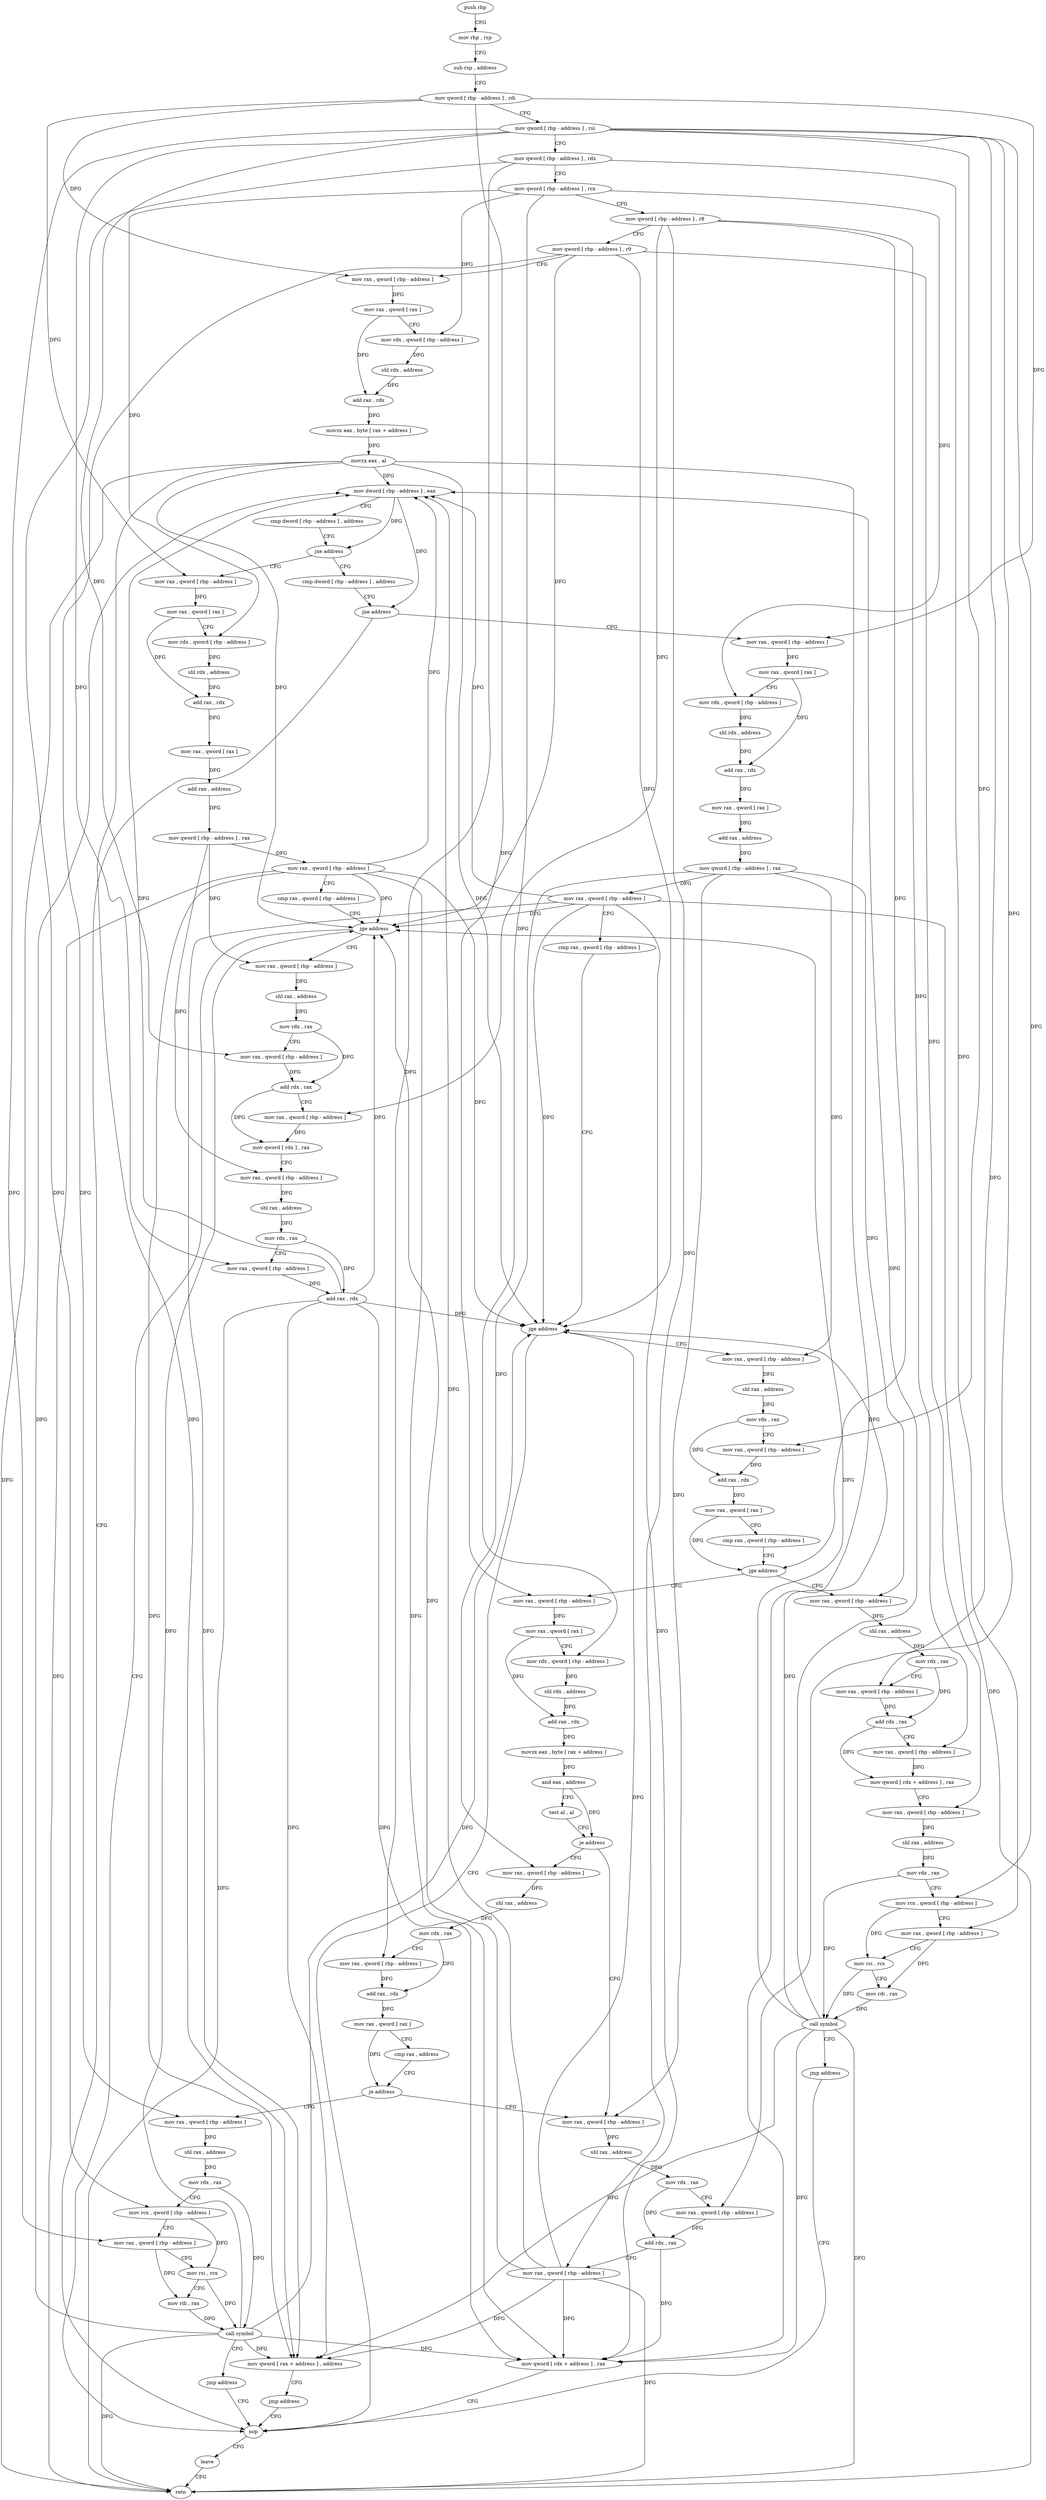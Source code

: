 digraph "func" {
"4428828" [label = "push rbp" ]
"4428829" [label = "mov rbp , rsp" ]
"4428832" [label = "sub rsp , address" ]
"4428836" [label = "mov qword [ rbp - address ] , rdi" ]
"4428840" [label = "mov qword [ rbp - address ] , rsi" ]
"4428844" [label = "mov qword [ rbp - address ] , rdx" ]
"4428848" [label = "mov qword [ rbp - address ] , rcx" ]
"4428852" [label = "mov qword [ rbp - address ] , r8" ]
"4428856" [label = "mov qword [ rbp - address ] , r9" ]
"4428860" [label = "mov rax , qword [ rbp - address ]" ]
"4428864" [label = "mov rax , qword [ rax ]" ]
"4428867" [label = "mov rdx , qword [ rbp - address ]" ]
"4428871" [label = "shl rdx , address" ]
"4428875" [label = "add rax , rdx" ]
"4428878" [label = "movzx eax , byte [ rax + address ]" ]
"4428882" [label = "movzx eax , al" ]
"4428885" [label = "mov dword [ rbp - address ] , eax" ]
"4428888" [label = "cmp dword [ rbp - address ] , address" ]
"4428892" [label = "jne address" ]
"4428993" [label = "cmp dword [ rbp - address ] , address" ]
"4428894" [label = "mov rax , qword [ rbp - address ]" ]
"4428997" [label = "jne address" ]
"4429245" [label = "nop" ]
"4429003" [label = "mov rax , qword [ rbp - address ]" ]
"4428898" [label = "mov rax , qword [ rax ]" ]
"4428901" [label = "mov rdx , qword [ rbp - address ]" ]
"4428905" [label = "shl rdx , address" ]
"4428909" [label = "add rax , rdx" ]
"4428912" [label = "mov rax , qword [ rax ]" ]
"4428915" [label = "add rax , address" ]
"4428919" [label = "mov qword [ rbp - address ] , rax" ]
"4428923" [label = "mov rax , qword [ rbp - address ]" ]
"4428927" [label = "cmp rax , qword [ rbp - address ]" ]
"4428931" [label = "jge address" ]
"4428937" [label = "mov rax , qword [ rbp - address ]" ]
"4429246" [label = "leave" ]
"4429247" [label = "retn" ]
"4429007" [label = "mov rax , qword [ rax ]" ]
"4429010" [label = "mov rdx , qword [ rbp - address ]" ]
"4429014" [label = "shl rdx , address" ]
"4429018" [label = "add rax , rdx" ]
"4429021" [label = "mov rax , qword [ rax ]" ]
"4429024" [label = "add rax , address" ]
"4429028" [label = "mov qword [ rbp - address ] , rax" ]
"4429032" [label = "mov rax , qword [ rbp - address ]" ]
"4429036" [label = "cmp rax , qword [ rbp - address ]" ]
"4429040" [label = "jge address" ]
"4429046" [label = "mov rax , qword [ rbp - address ]" ]
"4428941" [label = "shl rax , address" ]
"4428945" [label = "mov rdx , rax" ]
"4428948" [label = "mov rax , qword [ rbp - address ]" ]
"4428952" [label = "add rdx , rax" ]
"4428955" [label = "mov rax , qword [ rbp - address ]" ]
"4428959" [label = "mov qword [ rdx ] , rax" ]
"4428962" [label = "mov rax , qword [ rbp - address ]" ]
"4428966" [label = "shl rax , address" ]
"4428970" [label = "mov rdx , rax" ]
"4428973" [label = "mov rax , qword [ rbp - address ]" ]
"4428977" [label = "add rax , rdx" ]
"4428980" [label = "mov qword [ rax + address ] , address" ]
"4428988" [label = "jmp address" ]
"4429050" [label = "shl rax , address" ]
"4429054" [label = "mov rdx , rax" ]
"4429057" [label = "mov rax , qword [ rbp - address ]" ]
"4429061" [label = "add rax , rdx" ]
"4429064" [label = "mov rax , qword [ rax ]" ]
"4429067" [label = "cmp rax , qword [ rbp - address ]" ]
"4429071" [label = "jge address" ]
"4429131" [label = "mov rax , qword [ rbp - address ]" ]
"4429073" [label = "mov rax , qword [ rbp - address ]" ]
"4429135" [label = "mov rax , qword [ rax ]" ]
"4429138" [label = "mov rdx , qword [ rbp - address ]" ]
"4429142" [label = "shl rdx , address" ]
"4429146" [label = "add rax , rdx" ]
"4429149" [label = "movzx eax , byte [ rax + address ]" ]
"4429153" [label = "and eax , address" ]
"4429156" [label = "test al , al" ]
"4429158" [label = "je address" ]
"4429219" [label = "mov rax , qword [ rbp - address ]" ]
"4429160" [label = "mov rax , qword [ rbp - address ]" ]
"4429077" [label = "shl rax , address" ]
"4429081" [label = "mov rdx , rax" ]
"4429084" [label = "mov rax , qword [ rbp - address ]" ]
"4429088" [label = "add rdx , rax" ]
"4429091" [label = "mov rax , qword [ rbp - address ]" ]
"4429095" [label = "mov qword [ rdx + address ] , rax" ]
"4429099" [label = "mov rax , qword [ rbp - address ]" ]
"4429103" [label = "shl rax , address" ]
"4429107" [label = "mov rdx , rax" ]
"4429110" [label = "mov rcx , qword [ rbp - address ]" ]
"4429114" [label = "mov rax , qword [ rbp - address ]" ]
"4429118" [label = "mov rsi , rcx" ]
"4429121" [label = "mov rdi , rax" ]
"4429124" [label = "call symbol" ]
"4429129" [label = "jmp address" ]
"4429223" [label = "shl rax , address" ]
"4429227" [label = "mov rdx , rax" ]
"4429230" [label = "mov rax , qword [ rbp - address ]" ]
"4429234" [label = "add rdx , rax" ]
"4429237" [label = "mov rax , qword [ rbp - address ]" ]
"4429241" [label = "mov qword [ rdx + address ] , rax" ]
"4429164" [label = "shl rax , address" ]
"4429168" [label = "mov rdx , rax" ]
"4429171" [label = "mov rax , qword [ rbp - address ]" ]
"4429175" [label = "add rax , rdx" ]
"4429178" [label = "mov rax , qword [ rax ]" ]
"4429181" [label = "cmp rax , address" ]
"4429185" [label = "je address" ]
"4429187" [label = "mov rax , qword [ rbp - address ]" ]
"4429191" [label = "shl rax , address" ]
"4429195" [label = "mov rdx , rax" ]
"4429198" [label = "mov rcx , qword [ rbp - address ]" ]
"4429202" [label = "mov rax , qword [ rbp - address ]" ]
"4429206" [label = "mov rsi , rcx" ]
"4429209" [label = "mov rdi , rax" ]
"4429212" [label = "call symbol" ]
"4429217" [label = "jmp address" ]
"4428828" -> "4428829" [ label = "CFG" ]
"4428829" -> "4428832" [ label = "CFG" ]
"4428832" -> "4428836" [ label = "CFG" ]
"4428836" -> "4428840" [ label = "CFG" ]
"4428836" -> "4428860" [ label = "DFG" ]
"4428836" -> "4428894" [ label = "DFG" ]
"4428836" -> "4429003" [ label = "DFG" ]
"4428836" -> "4429131" [ label = "DFG" ]
"4428840" -> "4428844" [ label = "CFG" ]
"4428840" -> "4428948" [ label = "DFG" ]
"4428840" -> "4428973" [ label = "DFG" ]
"4428840" -> "4429057" [ label = "DFG" ]
"4428840" -> "4429084" [ label = "DFG" ]
"4428840" -> "4429110" [ label = "DFG" ]
"4428840" -> "4429230" [ label = "DFG" ]
"4428840" -> "4429202" [ label = "DFG" ]
"4428844" -> "4428848" [ label = "CFG" ]
"4428844" -> "4429114" [ label = "DFG" ]
"4428844" -> "4429171" [ label = "DFG" ]
"4428844" -> "4429198" [ label = "DFG" ]
"4428848" -> "4428852" [ label = "CFG" ]
"4428848" -> "4428867" [ label = "DFG" ]
"4428848" -> "4428901" [ label = "DFG" ]
"4428848" -> "4429010" [ label = "DFG" ]
"4428848" -> "4429138" [ label = "DFG" ]
"4428852" -> "4428856" [ label = "CFG" ]
"4428852" -> "4428955" [ label = "DFG" ]
"4428852" -> "4429071" [ label = "DFG" ]
"4428852" -> "4429091" [ label = "DFG" ]
"4428852" -> "4429237" [ label = "DFG" ]
"4428856" -> "4428860" [ label = "CFG" ]
"4428856" -> "4428931" [ label = "DFG" ]
"4428856" -> "4429040" [ label = "DFG" ]
"4428856" -> "4429099" [ label = "DFG" ]
"4428856" -> "4429187" [ label = "DFG" ]
"4428860" -> "4428864" [ label = "DFG" ]
"4428864" -> "4428867" [ label = "CFG" ]
"4428864" -> "4428875" [ label = "DFG" ]
"4428867" -> "4428871" [ label = "DFG" ]
"4428871" -> "4428875" [ label = "DFG" ]
"4428875" -> "4428878" [ label = "DFG" ]
"4428878" -> "4428882" [ label = "DFG" ]
"4428882" -> "4428885" [ label = "DFG" ]
"4428882" -> "4428931" [ label = "DFG" ]
"4428882" -> "4429247" [ label = "DFG" ]
"4428882" -> "4429040" [ label = "DFG" ]
"4428882" -> "4428980" [ label = "DFG" ]
"4428882" -> "4429241" [ label = "DFG" ]
"4428885" -> "4428888" [ label = "CFG" ]
"4428885" -> "4428892" [ label = "DFG" ]
"4428885" -> "4428997" [ label = "DFG" ]
"4428888" -> "4428892" [ label = "CFG" ]
"4428892" -> "4428993" [ label = "CFG" ]
"4428892" -> "4428894" [ label = "CFG" ]
"4428993" -> "4428997" [ label = "CFG" ]
"4428894" -> "4428898" [ label = "DFG" ]
"4428997" -> "4429245" [ label = "CFG" ]
"4428997" -> "4429003" [ label = "CFG" ]
"4429245" -> "4429246" [ label = "CFG" ]
"4429003" -> "4429007" [ label = "DFG" ]
"4428898" -> "4428901" [ label = "CFG" ]
"4428898" -> "4428909" [ label = "DFG" ]
"4428901" -> "4428905" [ label = "DFG" ]
"4428905" -> "4428909" [ label = "DFG" ]
"4428909" -> "4428912" [ label = "DFG" ]
"4428912" -> "4428915" [ label = "DFG" ]
"4428915" -> "4428919" [ label = "DFG" ]
"4428919" -> "4428923" [ label = "DFG" ]
"4428919" -> "4428937" [ label = "DFG" ]
"4428919" -> "4428962" [ label = "DFG" ]
"4428923" -> "4428927" [ label = "CFG" ]
"4428923" -> "4428885" [ label = "DFG" ]
"4428923" -> "4428931" [ label = "DFG" ]
"4428923" -> "4429247" [ label = "DFG" ]
"4428923" -> "4429040" [ label = "DFG" ]
"4428923" -> "4428980" [ label = "DFG" ]
"4428923" -> "4429241" [ label = "DFG" ]
"4428927" -> "4428931" [ label = "CFG" ]
"4428931" -> "4429245" [ label = "CFG" ]
"4428931" -> "4428937" [ label = "CFG" ]
"4428937" -> "4428941" [ label = "DFG" ]
"4429246" -> "4429247" [ label = "CFG" ]
"4429007" -> "4429010" [ label = "CFG" ]
"4429007" -> "4429018" [ label = "DFG" ]
"4429010" -> "4429014" [ label = "DFG" ]
"4429014" -> "4429018" [ label = "DFG" ]
"4429018" -> "4429021" [ label = "DFG" ]
"4429021" -> "4429024" [ label = "DFG" ]
"4429024" -> "4429028" [ label = "DFG" ]
"4429028" -> "4429032" [ label = "DFG" ]
"4429028" -> "4429046" [ label = "DFG" ]
"4429028" -> "4429073" [ label = "DFG" ]
"4429028" -> "4429219" [ label = "DFG" ]
"4429028" -> "4429160" [ label = "DFG" ]
"4429032" -> "4429036" [ label = "CFG" ]
"4429032" -> "4428885" [ label = "DFG" ]
"4429032" -> "4428931" [ label = "DFG" ]
"4429032" -> "4429247" [ label = "DFG" ]
"4429032" -> "4429040" [ label = "DFG" ]
"4429032" -> "4428980" [ label = "DFG" ]
"4429032" -> "4429241" [ label = "DFG" ]
"4429036" -> "4429040" [ label = "CFG" ]
"4429040" -> "4429245" [ label = "CFG" ]
"4429040" -> "4429046" [ label = "CFG" ]
"4429046" -> "4429050" [ label = "DFG" ]
"4428941" -> "4428945" [ label = "DFG" ]
"4428945" -> "4428948" [ label = "CFG" ]
"4428945" -> "4428952" [ label = "DFG" ]
"4428948" -> "4428952" [ label = "DFG" ]
"4428952" -> "4428955" [ label = "CFG" ]
"4428952" -> "4428959" [ label = "DFG" ]
"4428955" -> "4428959" [ label = "DFG" ]
"4428959" -> "4428962" [ label = "CFG" ]
"4428962" -> "4428966" [ label = "DFG" ]
"4428966" -> "4428970" [ label = "DFG" ]
"4428970" -> "4428973" [ label = "CFG" ]
"4428970" -> "4428977" [ label = "DFG" ]
"4428973" -> "4428977" [ label = "DFG" ]
"4428977" -> "4428980" [ label = "DFG" ]
"4428977" -> "4428885" [ label = "DFG" ]
"4428977" -> "4428931" [ label = "DFG" ]
"4428977" -> "4429247" [ label = "DFG" ]
"4428977" -> "4429040" [ label = "DFG" ]
"4428977" -> "4429241" [ label = "DFG" ]
"4428980" -> "4428988" [ label = "CFG" ]
"4428988" -> "4429245" [ label = "CFG" ]
"4429050" -> "4429054" [ label = "DFG" ]
"4429054" -> "4429057" [ label = "CFG" ]
"4429054" -> "4429061" [ label = "DFG" ]
"4429057" -> "4429061" [ label = "DFG" ]
"4429061" -> "4429064" [ label = "DFG" ]
"4429064" -> "4429067" [ label = "CFG" ]
"4429064" -> "4429071" [ label = "DFG" ]
"4429067" -> "4429071" [ label = "CFG" ]
"4429071" -> "4429131" [ label = "CFG" ]
"4429071" -> "4429073" [ label = "CFG" ]
"4429131" -> "4429135" [ label = "DFG" ]
"4429073" -> "4429077" [ label = "DFG" ]
"4429135" -> "4429138" [ label = "CFG" ]
"4429135" -> "4429146" [ label = "DFG" ]
"4429138" -> "4429142" [ label = "DFG" ]
"4429142" -> "4429146" [ label = "DFG" ]
"4429146" -> "4429149" [ label = "DFG" ]
"4429149" -> "4429153" [ label = "DFG" ]
"4429153" -> "4429156" [ label = "CFG" ]
"4429153" -> "4429158" [ label = "DFG" ]
"4429156" -> "4429158" [ label = "CFG" ]
"4429158" -> "4429219" [ label = "CFG" ]
"4429158" -> "4429160" [ label = "CFG" ]
"4429219" -> "4429223" [ label = "DFG" ]
"4429160" -> "4429164" [ label = "DFG" ]
"4429077" -> "4429081" [ label = "DFG" ]
"4429081" -> "4429084" [ label = "CFG" ]
"4429081" -> "4429088" [ label = "DFG" ]
"4429084" -> "4429088" [ label = "DFG" ]
"4429088" -> "4429091" [ label = "CFG" ]
"4429088" -> "4429095" [ label = "DFG" ]
"4429091" -> "4429095" [ label = "DFG" ]
"4429095" -> "4429099" [ label = "CFG" ]
"4429099" -> "4429103" [ label = "DFG" ]
"4429103" -> "4429107" [ label = "DFG" ]
"4429107" -> "4429110" [ label = "CFG" ]
"4429107" -> "4429124" [ label = "DFG" ]
"4429110" -> "4429114" [ label = "CFG" ]
"4429110" -> "4429118" [ label = "DFG" ]
"4429114" -> "4429118" [ label = "CFG" ]
"4429114" -> "4429121" [ label = "DFG" ]
"4429118" -> "4429121" [ label = "CFG" ]
"4429118" -> "4429124" [ label = "DFG" ]
"4429121" -> "4429124" [ label = "DFG" ]
"4429124" -> "4429129" [ label = "CFG" ]
"4429124" -> "4428885" [ label = "DFG" ]
"4429124" -> "4428980" [ label = "DFG" ]
"4429124" -> "4428931" [ label = "DFG" ]
"4429124" -> "4429247" [ label = "DFG" ]
"4429124" -> "4429040" [ label = "DFG" ]
"4429124" -> "4429241" [ label = "DFG" ]
"4429129" -> "4429245" [ label = "CFG" ]
"4429223" -> "4429227" [ label = "DFG" ]
"4429227" -> "4429230" [ label = "CFG" ]
"4429227" -> "4429234" [ label = "DFG" ]
"4429230" -> "4429234" [ label = "DFG" ]
"4429234" -> "4429237" [ label = "CFG" ]
"4429234" -> "4429241" [ label = "DFG" ]
"4429237" -> "4429241" [ label = "DFG" ]
"4429237" -> "4428885" [ label = "DFG" ]
"4429237" -> "4428980" [ label = "DFG" ]
"4429237" -> "4428931" [ label = "DFG" ]
"4429237" -> "4429247" [ label = "DFG" ]
"4429237" -> "4429040" [ label = "DFG" ]
"4429241" -> "4429245" [ label = "CFG" ]
"4429164" -> "4429168" [ label = "DFG" ]
"4429168" -> "4429171" [ label = "CFG" ]
"4429168" -> "4429175" [ label = "DFG" ]
"4429171" -> "4429175" [ label = "DFG" ]
"4429175" -> "4429178" [ label = "DFG" ]
"4429178" -> "4429181" [ label = "CFG" ]
"4429178" -> "4429185" [ label = "DFG" ]
"4429181" -> "4429185" [ label = "CFG" ]
"4429185" -> "4429219" [ label = "CFG" ]
"4429185" -> "4429187" [ label = "CFG" ]
"4429187" -> "4429191" [ label = "DFG" ]
"4429191" -> "4429195" [ label = "DFG" ]
"4429195" -> "4429198" [ label = "CFG" ]
"4429195" -> "4429212" [ label = "DFG" ]
"4429198" -> "4429202" [ label = "CFG" ]
"4429198" -> "4429206" [ label = "DFG" ]
"4429202" -> "4429206" [ label = "CFG" ]
"4429202" -> "4429209" [ label = "DFG" ]
"4429206" -> "4429209" [ label = "CFG" ]
"4429206" -> "4429212" [ label = "DFG" ]
"4429209" -> "4429212" [ label = "DFG" ]
"4429212" -> "4429217" [ label = "CFG" ]
"4429212" -> "4428885" [ label = "DFG" ]
"4429212" -> "4428980" [ label = "DFG" ]
"4429212" -> "4429241" [ label = "DFG" ]
"4429212" -> "4428931" [ label = "DFG" ]
"4429212" -> "4429247" [ label = "DFG" ]
"4429212" -> "4429040" [ label = "DFG" ]
"4429217" -> "4429245" [ label = "CFG" ]
}
